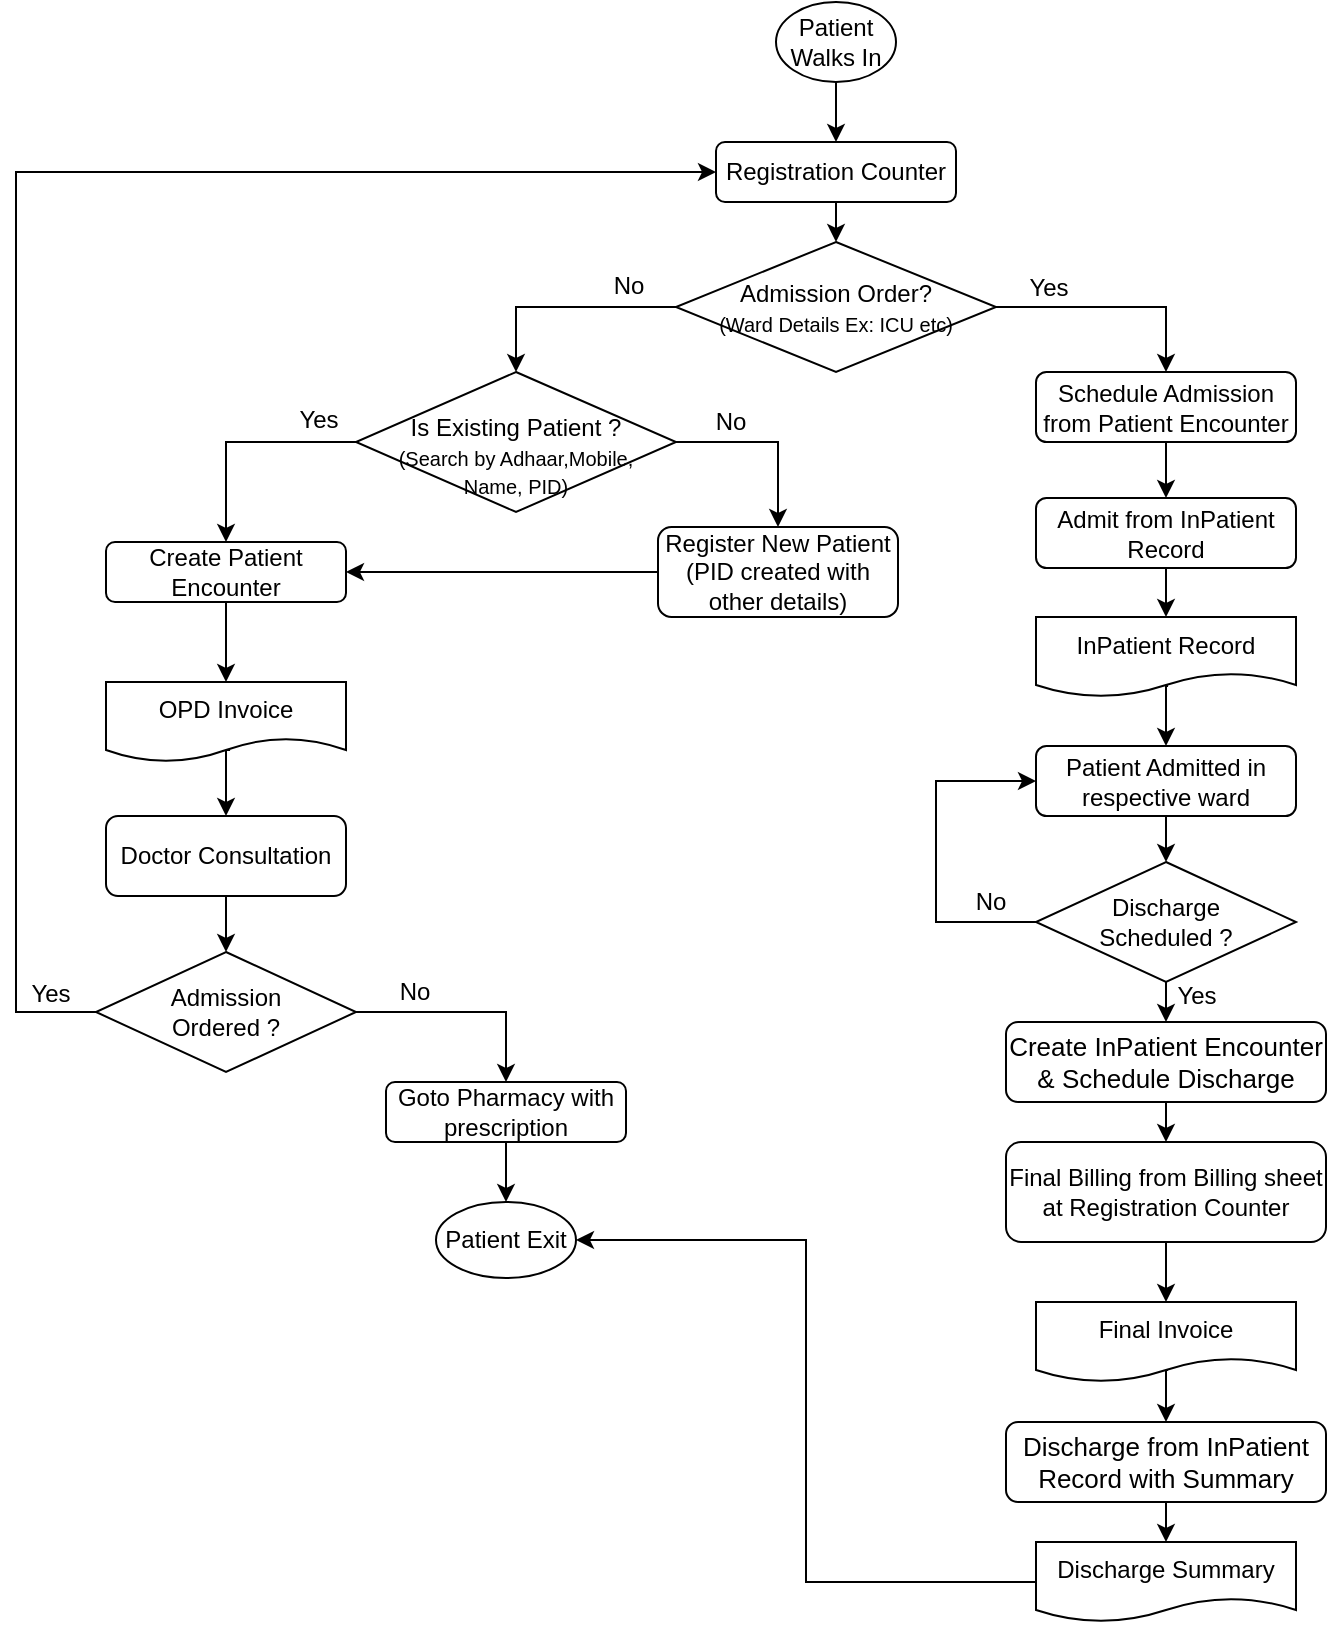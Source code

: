 <mxfile version="13.5.3" type="github">
  <diagram id="zhktbUTJ-xe0_NIlt0AP" name="Page-1">
    <mxGraphModel dx="1358" dy="774" grid="1" gridSize="10" guides="1" tooltips="1" connect="1" arrows="1" fold="1" page="1" pageScale="1" pageWidth="850" pageHeight="1100" math="0" shadow="0">
      <root>
        <mxCell id="0" />
        <mxCell id="1" parent="0" />
        <mxCell id="rtASI6w7ON3c2O2H3D7b-29" style="edgeStyle=orthogonalEdgeStyle;rounded=0;orthogonalLoop=1;jettySize=auto;html=1;exitX=0.5;exitY=1;exitDx=0;exitDy=0;entryX=0.5;entryY=0;entryDx=0;entryDy=0;fontSize=12;" edge="1" parent="1" source="fQDFI9WNEDM8acq_0uCt-1" target="TkK533PQzBmlbEGzrgbe-3">
          <mxGeometry relative="1" as="geometry" />
        </mxCell>
        <mxCell id="fQDFI9WNEDM8acq_0uCt-1" value="Patient&lt;br&gt;Walks In" style="ellipse;whiteSpace=wrap;html=1;" parent="1" vertex="1">
          <mxGeometry x="460" y="10" width="60" height="40" as="geometry" />
        </mxCell>
        <mxCell id="fQDFI9WNEDM8acq_0uCt-12" value="" style="edgeStyle=orthogonalEdgeStyle;rounded=0;orthogonalLoop=1;jettySize=auto;html=1;fontSize=12;entryX=0.5;entryY=0;entryDx=0;entryDy=0;exitX=0;exitY=0.5;exitDx=0;exitDy=0;" parent="1" source="fQDFI9WNEDM8acq_0uCt-5" target="TkK533PQzBmlbEGzrgbe-4" edge="1">
          <mxGeometry relative="1" as="geometry">
            <Array as="points">
              <mxPoint x="185" y="230" />
            </Array>
            <mxPoint x="270" y="275" as="targetPoint" />
            <mxPoint x="390" y="270" as="sourcePoint" />
          </mxGeometry>
        </mxCell>
        <mxCell id="fQDFI9WNEDM8acq_0uCt-13" value="Yes" style="edgeLabel;html=1;align=center;verticalAlign=middle;resizable=0;points=[];fontSize=12;" parent="fQDFI9WNEDM8acq_0uCt-12" vertex="1" connectable="0">
          <mxGeometry x="0.092" y="2" relative="1" as="geometry">
            <mxPoint x="44" y="-13" as="offset" />
          </mxGeometry>
        </mxCell>
        <mxCell id="rtASI6w7ON3c2O2H3D7b-14" style="edgeStyle=orthogonalEdgeStyle;rounded=0;orthogonalLoop=1;jettySize=auto;html=1;exitX=1;exitY=0.5;exitDx=0;exitDy=0;entryX=0.5;entryY=0;entryDx=0;entryDy=0;fontSize=12;" edge="1" parent="1" source="fQDFI9WNEDM8acq_0uCt-5" target="TkK533PQzBmlbEGzrgbe-5">
          <mxGeometry relative="1" as="geometry" />
        </mxCell>
        <mxCell id="rtASI6w7ON3c2O2H3D7b-15" value="No" style="edgeLabel;html=1;align=center;verticalAlign=middle;resizable=0;points=[];fontSize=12;" vertex="1" connectable="0" parent="rtASI6w7ON3c2O2H3D7b-14">
          <mxGeometry x="-0.347" y="-9" relative="1" as="geometry">
            <mxPoint x="-4" y="-19" as="offset" />
          </mxGeometry>
        </mxCell>
        <mxCell id="fQDFI9WNEDM8acq_0uCt-5" value="&lt;br&gt;Is Existing Patient ?&lt;br&gt;&lt;font style=&quot;font-size: 10px&quot;&gt;(Search by Adhaar,Mobile,&lt;br&gt;Name, PID)&lt;/font&gt;" style="rhombus;whiteSpace=wrap;html=1;" parent="1" vertex="1">
          <mxGeometry x="250" y="195" width="160" height="70" as="geometry" />
        </mxCell>
        <mxCell id="fQDFI9WNEDM8acq_0uCt-14" style="edgeStyle=orthogonalEdgeStyle;rounded=0;orthogonalLoop=1;jettySize=auto;html=1;entryX=1;entryY=0.5;entryDx=0;entryDy=0;fontSize=12;exitX=0;exitY=0.5;exitDx=0;exitDy=0;" parent="1" edge="1" target="TkK533PQzBmlbEGzrgbe-4" source="TkK533PQzBmlbEGzrgbe-5">
          <mxGeometry relative="1" as="geometry">
            <mxPoint x="620" y="327" as="sourcePoint" />
            <mxPoint x="350" y="327" as="targetPoint" />
          </mxGeometry>
        </mxCell>
        <mxCell id="TkK533PQzBmlbEGzrgbe-2" style="edgeStyle=orthogonalEdgeStyle;rounded=0;orthogonalLoop=1;jettySize=auto;html=1;exitX=0.5;exitY=1;exitDx=0;exitDy=0;entryX=0.5;entryY=0;entryDx=0;entryDy=0;fontSize=12;" parent="1" source="TkK533PQzBmlbEGzrgbe-4" target="TkK533PQzBmlbEGzrgbe-1" edge="1">
          <mxGeometry relative="1" as="geometry">
            <mxPoint x="185" y="325" as="sourcePoint" />
          </mxGeometry>
        </mxCell>
        <mxCell id="rtASI6w7ON3c2O2H3D7b-2" value="" style="edgeStyle=orthogonalEdgeStyle;rounded=0;orthogonalLoop=1;jettySize=auto;html=1;fontSize=12;exitX=0.517;exitY=0.85;exitDx=0;exitDy=0;exitPerimeter=0;entryX=0.5;entryY=0;entryDx=0;entryDy=0;" edge="1" parent="1" source="TkK533PQzBmlbEGzrgbe-1" target="rtASI6w7ON3c2O2H3D7b-1">
          <mxGeometry relative="1" as="geometry" />
        </mxCell>
        <mxCell id="TkK533PQzBmlbEGzrgbe-1" value="OPD Invoice" style="shape=document;whiteSpace=wrap;html=1;boundedLbl=1;fontSize=12;" parent="1" vertex="1">
          <mxGeometry x="125" y="350" width="120" height="40" as="geometry" />
        </mxCell>
        <mxCell id="rtASI6w7ON3c2O2H3D7b-28" style="edgeStyle=orthogonalEdgeStyle;rounded=0;orthogonalLoop=1;jettySize=auto;html=1;exitX=0.5;exitY=1;exitDx=0;exitDy=0;entryX=0.5;entryY=0;entryDx=0;entryDy=0;fontSize=12;" edge="1" parent="1" source="TkK533PQzBmlbEGzrgbe-3" target="rtASI6w7ON3c2O2H3D7b-11">
          <mxGeometry relative="1" as="geometry" />
        </mxCell>
        <mxCell id="TkK533PQzBmlbEGzrgbe-3" value="&lt;span&gt;Registration Counter&lt;/span&gt;" style="rounded=1;whiteSpace=wrap;html=1;fontSize=12;" parent="1" vertex="1">
          <mxGeometry x="430" y="80" width="120" height="30" as="geometry" />
        </mxCell>
        <mxCell id="TkK533PQzBmlbEGzrgbe-4" value="Create Patient Encounter" style="rounded=1;whiteSpace=wrap;html=1;fontSize=12;" parent="1" vertex="1">
          <mxGeometry x="125" y="280" width="120" height="30" as="geometry" />
        </mxCell>
        <mxCell id="TkK533PQzBmlbEGzrgbe-5" value="Register New Patient&lt;br&gt;(PID created with other details)" style="rounded=1;whiteSpace=wrap;html=1;fontSize=12;" parent="1" vertex="1">
          <mxGeometry x="401" y="272.5" width="120" height="45" as="geometry" />
        </mxCell>
        <mxCell id="rtASI6w7ON3c2O2H3D7b-7" style="edgeStyle=orthogonalEdgeStyle;rounded=0;orthogonalLoop=1;jettySize=auto;html=1;exitX=0.5;exitY=1;exitDx=0;exitDy=0;entryX=0.5;entryY=0;entryDx=0;entryDy=0;fontSize=12;" edge="1" parent="1" source="rtASI6w7ON3c2O2H3D7b-1" target="rtASI6w7ON3c2O2H3D7b-6">
          <mxGeometry relative="1" as="geometry" />
        </mxCell>
        <mxCell id="rtASI6w7ON3c2O2H3D7b-1" value="Doctor Consultation" style="rounded=1;whiteSpace=wrap;html=1;fontSize=12;" vertex="1" parent="1">
          <mxGeometry x="125" y="417" width="120" height="40" as="geometry" />
        </mxCell>
        <mxCell id="rtASI6w7ON3c2O2H3D7b-3" value="Patient Exit" style="ellipse;whiteSpace=wrap;html=1;fontSize=12;" vertex="1" parent="1">
          <mxGeometry x="290" y="610" width="70" height="38" as="geometry" />
        </mxCell>
        <mxCell id="rtASI6w7ON3c2O2H3D7b-17" value="" style="edgeStyle=orthogonalEdgeStyle;rounded=0;orthogonalLoop=1;jettySize=auto;html=1;fontSize=12;" edge="1" parent="1" source="rtASI6w7ON3c2O2H3D7b-4" target="rtASI6w7ON3c2O2H3D7b-3">
          <mxGeometry relative="1" as="geometry" />
        </mxCell>
        <mxCell id="rtASI6w7ON3c2O2H3D7b-4" value="Goto Pharmacy with prescription" style="rounded=1;whiteSpace=wrap;html=1;fontSize=12;" vertex="1" parent="1">
          <mxGeometry x="265" y="550" width="120" height="30" as="geometry" />
        </mxCell>
        <mxCell id="rtASI6w7ON3c2O2H3D7b-8" style="edgeStyle=orthogonalEdgeStyle;rounded=0;orthogonalLoop=1;jettySize=auto;html=1;entryX=0.5;entryY=0;entryDx=0;entryDy=0;fontSize=12;" edge="1" parent="1" source="rtASI6w7ON3c2O2H3D7b-6" target="rtASI6w7ON3c2O2H3D7b-4">
          <mxGeometry relative="1" as="geometry">
            <mxPoint x="420" y="575" as="targetPoint" />
          </mxGeometry>
        </mxCell>
        <mxCell id="rtASI6w7ON3c2O2H3D7b-10" value="No" style="edgeLabel;html=1;align=center;verticalAlign=middle;resizable=0;points=[];fontSize=12;" vertex="1" connectable="0" parent="rtASI6w7ON3c2O2H3D7b-8">
          <mxGeometry x="0.105" y="-3" relative="1" as="geometry">
            <mxPoint x="-107" y="-12" as="offset" />
          </mxGeometry>
        </mxCell>
        <mxCell id="rtASI6w7ON3c2O2H3D7b-18" value="No" style="edgeLabel;html=1;align=center;verticalAlign=middle;resizable=0;points=[];fontSize=12;" vertex="1" connectable="0" parent="rtASI6w7ON3c2O2H3D7b-8">
          <mxGeometry x="-0.654" relative="1" as="geometry">
            <mxPoint x="10" y="-10" as="offset" />
          </mxGeometry>
        </mxCell>
        <mxCell id="rtASI6w7ON3c2O2H3D7b-16" style="edgeStyle=orthogonalEdgeStyle;rounded=0;orthogonalLoop=1;jettySize=auto;html=1;exitX=0;exitY=0.5;exitDx=0;exitDy=0;entryX=0;entryY=0.5;entryDx=0;entryDy=0;fontSize=12;" edge="1" parent="1" source="rtASI6w7ON3c2O2H3D7b-6" target="TkK533PQzBmlbEGzrgbe-3">
          <mxGeometry relative="1" as="geometry">
            <Array as="points">
              <mxPoint x="80" y="515" />
              <mxPoint x="80" y="95" />
            </Array>
          </mxGeometry>
        </mxCell>
        <mxCell id="rtASI6w7ON3c2O2H3D7b-19" value="Yes" style="edgeLabel;html=1;align=center;verticalAlign=middle;resizable=0;points=[];fontSize=12;" vertex="1" connectable="0" parent="rtASI6w7ON3c2O2H3D7b-16">
          <mxGeometry x="-0.917" y="1" relative="1" as="geometry">
            <mxPoint x="10" y="-10" as="offset" />
          </mxGeometry>
        </mxCell>
        <mxCell id="rtASI6w7ON3c2O2H3D7b-6" value="Admission &lt;br&gt;Ordered ?" style="rhombus;whiteSpace=wrap;html=1;" vertex="1" parent="1">
          <mxGeometry x="120" y="485" width="130" height="60" as="geometry" />
        </mxCell>
        <mxCell id="rtASI6w7ON3c2O2H3D7b-12" style="edgeStyle=orthogonalEdgeStyle;rounded=0;orthogonalLoop=1;jettySize=auto;html=1;exitX=0;exitY=0.5;exitDx=0;exitDy=0;entryX=0.5;entryY=0;entryDx=0;entryDy=0;fontSize=12;" edge="1" parent="1" source="rtASI6w7ON3c2O2H3D7b-11" target="fQDFI9WNEDM8acq_0uCt-5">
          <mxGeometry relative="1" as="geometry" />
        </mxCell>
        <mxCell id="rtASI6w7ON3c2O2H3D7b-13" value="No" style="edgeLabel;html=1;align=center;verticalAlign=middle;resizable=0;points=[];fontSize=12;" vertex="1" connectable="0" parent="rtASI6w7ON3c2O2H3D7b-12">
          <mxGeometry x="-0.675" y="2" relative="1" as="geometry">
            <mxPoint x="-6" y="-12.5" as="offset" />
          </mxGeometry>
        </mxCell>
        <mxCell id="rtASI6w7ON3c2O2H3D7b-22" style="edgeStyle=orthogonalEdgeStyle;rounded=0;orthogonalLoop=1;jettySize=auto;html=1;exitX=1;exitY=0.5;exitDx=0;exitDy=0;entryX=0.5;entryY=0;entryDx=0;entryDy=0;fontSize=12;" edge="1" parent="1" source="rtASI6w7ON3c2O2H3D7b-11" target="rtASI6w7ON3c2O2H3D7b-20">
          <mxGeometry relative="1" as="geometry" />
        </mxCell>
        <mxCell id="rtASI6w7ON3c2O2H3D7b-25" value="Yes" style="edgeLabel;html=1;align=center;verticalAlign=middle;resizable=0;points=[];fontSize=12;" vertex="1" connectable="0" parent="rtASI6w7ON3c2O2H3D7b-22">
          <mxGeometry x="-0.435" y="1" relative="1" as="geometry">
            <mxPoint x="-7" y="-9" as="offset" />
          </mxGeometry>
        </mxCell>
        <mxCell id="rtASI6w7ON3c2O2H3D7b-11" value="Admission Order?&lt;br&gt;&lt;font style=&quot;font-size: 10px&quot;&gt;(Ward Details Ex: ICU etc)&lt;/font&gt;" style="rhombus;whiteSpace=wrap;html=1;" vertex="1" parent="1">
          <mxGeometry x="410" y="130" width="160" height="65" as="geometry" />
        </mxCell>
        <mxCell id="rtASI6w7ON3c2O2H3D7b-23" style="edgeStyle=orthogonalEdgeStyle;rounded=0;orthogonalLoop=1;jettySize=auto;html=1;exitX=0.5;exitY=1;exitDx=0;exitDy=0;entryX=0.5;entryY=0;entryDx=0;entryDy=0;fontSize=12;" edge="1" parent="1" source="rtASI6w7ON3c2O2H3D7b-20" target="rtASI6w7ON3c2O2H3D7b-21">
          <mxGeometry relative="1" as="geometry" />
        </mxCell>
        <mxCell id="rtASI6w7ON3c2O2H3D7b-20" value="Schedule Admission from Patient Encounter" style="rounded=1;whiteSpace=wrap;html=1;fontSize=12;" vertex="1" parent="1">
          <mxGeometry x="590" y="195" width="130" height="35" as="geometry" />
        </mxCell>
        <mxCell id="rtASI6w7ON3c2O2H3D7b-21" value="Admit from InPatient Record" style="rounded=1;whiteSpace=wrap;html=1;fontSize=12;" vertex="1" parent="1">
          <mxGeometry x="590" y="258" width="130" height="35" as="geometry" />
        </mxCell>
        <mxCell id="rtASI6w7ON3c2O2H3D7b-39" style="edgeStyle=orthogonalEdgeStyle;rounded=0;orthogonalLoop=1;jettySize=auto;html=1;exitX=0.5;exitY=1;exitDx=0;exitDy=0;entryX=0.5;entryY=0;entryDx=0;entryDy=0;fontSize=12;" edge="1" parent="1" source="rtASI6w7ON3c2O2H3D7b-30" target="rtASI6w7ON3c2O2H3D7b-32">
          <mxGeometry relative="1" as="geometry" />
        </mxCell>
        <mxCell id="rtASI6w7ON3c2O2H3D7b-30" value="Patient Admitted in respective ward" style="rounded=1;whiteSpace=wrap;html=1;fontSize=12;" vertex="1" parent="1">
          <mxGeometry x="590" y="382" width="130" height="35" as="geometry" />
        </mxCell>
        <mxCell id="rtASI6w7ON3c2O2H3D7b-35" style="edgeStyle=orthogonalEdgeStyle;rounded=0;orthogonalLoop=1;jettySize=auto;html=1;exitX=0;exitY=0.5;exitDx=0;exitDy=0;entryX=0;entryY=0.5;entryDx=0;entryDy=0;fontSize=12;" edge="1" parent="1" source="rtASI6w7ON3c2O2H3D7b-32" target="rtASI6w7ON3c2O2H3D7b-30">
          <mxGeometry relative="1" as="geometry">
            <Array as="points">
              <mxPoint x="540" y="470" />
              <mxPoint x="540" y="400" />
            </Array>
          </mxGeometry>
        </mxCell>
        <mxCell id="rtASI6w7ON3c2O2H3D7b-36" value="No" style="edgeLabel;html=1;align=center;verticalAlign=middle;resizable=0;points=[];fontSize=12;" vertex="1" connectable="0" parent="rtASI6w7ON3c2O2H3D7b-35">
          <mxGeometry x="-0.848" y="2" relative="1" as="geometry">
            <mxPoint x="-10" y="-12" as="offset" />
          </mxGeometry>
        </mxCell>
        <mxCell id="rtASI6w7ON3c2O2H3D7b-41" value="Yes" style="edgeStyle=orthogonalEdgeStyle;rounded=0;orthogonalLoop=1;jettySize=auto;html=1;exitX=0.5;exitY=1;exitDx=0;exitDy=0;entryX=0.5;entryY=0;entryDx=0;entryDy=0;fontSize=12;" edge="1" parent="1" source="rtASI6w7ON3c2O2H3D7b-32" target="rtASI6w7ON3c2O2H3D7b-43">
          <mxGeometry x="-0.333" y="15" relative="1" as="geometry">
            <mxPoint as="offset" />
          </mxGeometry>
        </mxCell>
        <mxCell id="rtASI6w7ON3c2O2H3D7b-32" value="Discharge &lt;br&gt;Scheduled&amp;nbsp;?" style="rhombus;whiteSpace=wrap;html=1;" vertex="1" parent="1">
          <mxGeometry x="590" y="440" width="130" height="60" as="geometry" />
        </mxCell>
        <mxCell id="rtASI6w7ON3c2O2H3D7b-47" value="" style="edgeStyle=orthogonalEdgeStyle;rounded=0;orthogonalLoop=1;jettySize=auto;html=1;fontSize=12;exitX=0.508;exitY=0.863;exitDx=0;exitDy=0;exitPerimeter=0;entryX=0.5;entryY=0;entryDx=0;entryDy=0;" edge="1" parent="1" source="rtASI6w7ON3c2O2H3D7b-33" target="rtASI6w7ON3c2O2H3D7b-30">
          <mxGeometry relative="1" as="geometry" />
        </mxCell>
        <mxCell id="rtASI6w7ON3c2O2H3D7b-33" value="InPatient Record" style="shape=document;whiteSpace=wrap;html=1;boundedLbl=1;fontSize=12;" vertex="1" parent="1">
          <mxGeometry x="590" y="317.5" width="130" height="40" as="geometry" />
        </mxCell>
        <mxCell id="rtASI6w7ON3c2O2H3D7b-34" style="edgeStyle=orthogonalEdgeStyle;rounded=0;orthogonalLoop=1;jettySize=auto;html=1;exitX=0.5;exitY=1;exitDx=0;exitDy=0;entryX=0.5;entryY=0;entryDx=0;entryDy=0;fontSize=12;" edge="1" parent="1" source="rtASI6w7ON3c2O2H3D7b-21" target="rtASI6w7ON3c2O2H3D7b-33">
          <mxGeometry relative="1" as="geometry">
            <mxPoint x="655" y="295" as="sourcePoint" />
            <mxPoint x="655" y="415" as="targetPoint" />
          </mxGeometry>
        </mxCell>
        <mxCell id="rtASI6w7ON3c2O2H3D7b-42" style="edgeStyle=orthogonalEdgeStyle;rounded=0;orthogonalLoop=1;jettySize=auto;html=1;exitX=0.5;exitY=1;exitDx=0;exitDy=0;entryX=0.5;entryY=0;entryDx=0;entryDy=0;fontSize=12;" edge="1" parent="1" source="rtASI6w7ON3c2O2H3D7b-37" target="rtASI6w7ON3c2O2H3D7b-38">
          <mxGeometry relative="1" as="geometry" />
        </mxCell>
        <mxCell id="rtASI6w7ON3c2O2H3D7b-37" value="Final Billing from Billing sheet at Registration Counter" style="rounded=1;whiteSpace=wrap;html=1;fontSize=12;" vertex="1" parent="1">
          <mxGeometry x="575" y="580" width="160" height="50" as="geometry" />
        </mxCell>
        <mxCell id="rtASI6w7ON3c2O2H3D7b-46" value="" style="edgeStyle=orthogonalEdgeStyle;rounded=0;orthogonalLoop=1;jettySize=auto;html=1;fontSize=12;exitX=0.508;exitY=0.85;exitDx=0;exitDy=0;exitPerimeter=0;entryX=0.5;entryY=0;entryDx=0;entryDy=0;" edge="1" parent="1" source="rtASI6w7ON3c2O2H3D7b-38" target="rtASI6w7ON3c2O2H3D7b-44">
          <mxGeometry relative="1" as="geometry">
            <mxPoint x="655" y="730" as="targetPoint" />
          </mxGeometry>
        </mxCell>
        <mxCell id="rtASI6w7ON3c2O2H3D7b-38" value="Final Invoice" style="shape=document;whiteSpace=wrap;html=1;boundedLbl=1;fontSize=12;" vertex="1" parent="1">
          <mxGeometry x="590" y="660" width="130" height="40" as="geometry" />
        </mxCell>
        <mxCell id="rtASI6w7ON3c2O2H3D7b-45" style="edgeStyle=orthogonalEdgeStyle;rounded=0;orthogonalLoop=1;jettySize=auto;html=1;exitX=0.5;exitY=1;exitDx=0;exitDy=0;entryX=0.5;entryY=0;entryDx=0;entryDy=0;fontSize=12;" edge="1" parent="1" source="rtASI6w7ON3c2O2H3D7b-43" target="rtASI6w7ON3c2O2H3D7b-37">
          <mxGeometry relative="1" as="geometry" />
        </mxCell>
        <mxCell id="rtASI6w7ON3c2O2H3D7b-43" value="&lt;span style=&quot;font-family: &amp;#34;arial&amp;#34; ; font-size: 13px ; text-align: left ; background-color: rgb(255 , 255 , 255)&quot;&gt;Create InPatient Encounter &amp;amp; Schedule Discharge&lt;/span&gt;" style="rounded=1;whiteSpace=wrap;html=1;fontSize=12;" vertex="1" parent="1">
          <mxGeometry x="575" y="520" width="160" height="40" as="geometry" />
        </mxCell>
        <mxCell id="rtASI6w7ON3c2O2H3D7b-49" style="edgeStyle=orthogonalEdgeStyle;rounded=0;orthogonalLoop=1;jettySize=auto;html=1;exitX=0.5;exitY=1;exitDx=0;exitDy=0;entryX=0.5;entryY=0;entryDx=0;entryDy=0;fontSize=12;" edge="1" parent="1" source="rtASI6w7ON3c2O2H3D7b-44" target="rtASI6w7ON3c2O2H3D7b-48">
          <mxGeometry relative="1" as="geometry" />
        </mxCell>
        <mxCell id="rtASI6w7ON3c2O2H3D7b-44" value="&lt;span style=&quot;font-family: &amp;#34;arial&amp;#34; ; font-size: 13px ; text-align: left ; background-color: rgb(255 , 255 , 255)&quot;&gt;Discharge from InPatient Record with Summary &lt;/span&gt;" style="rounded=1;whiteSpace=wrap;html=1;fontSize=12;" vertex="1" parent="1">
          <mxGeometry x="575" y="720" width="160" height="40" as="geometry" />
        </mxCell>
        <mxCell id="rtASI6w7ON3c2O2H3D7b-50" style="edgeStyle=orthogonalEdgeStyle;rounded=0;orthogonalLoop=1;jettySize=auto;html=1;exitX=0;exitY=0.5;exitDx=0;exitDy=0;entryX=1;entryY=0.5;entryDx=0;entryDy=0;fontSize=12;" edge="1" parent="1" source="rtASI6w7ON3c2O2H3D7b-48" target="rtASI6w7ON3c2O2H3D7b-3">
          <mxGeometry relative="1" as="geometry" />
        </mxCell>
        <mxCell id="rtASI6w7ON3c2O2H3D7b-48" value="Discharge Summary" style="shape=document;whiteSpace=wrap;html=1;boundedLbl=1;fontSize=12;" vertex="1" parent="1">
          <mxGeometry x="590" y="780" width="130" height="40" as="geometry" />
        </mxCell>
      </root>
    </mxGraphModel>
  </diagram>
</mxfile>
